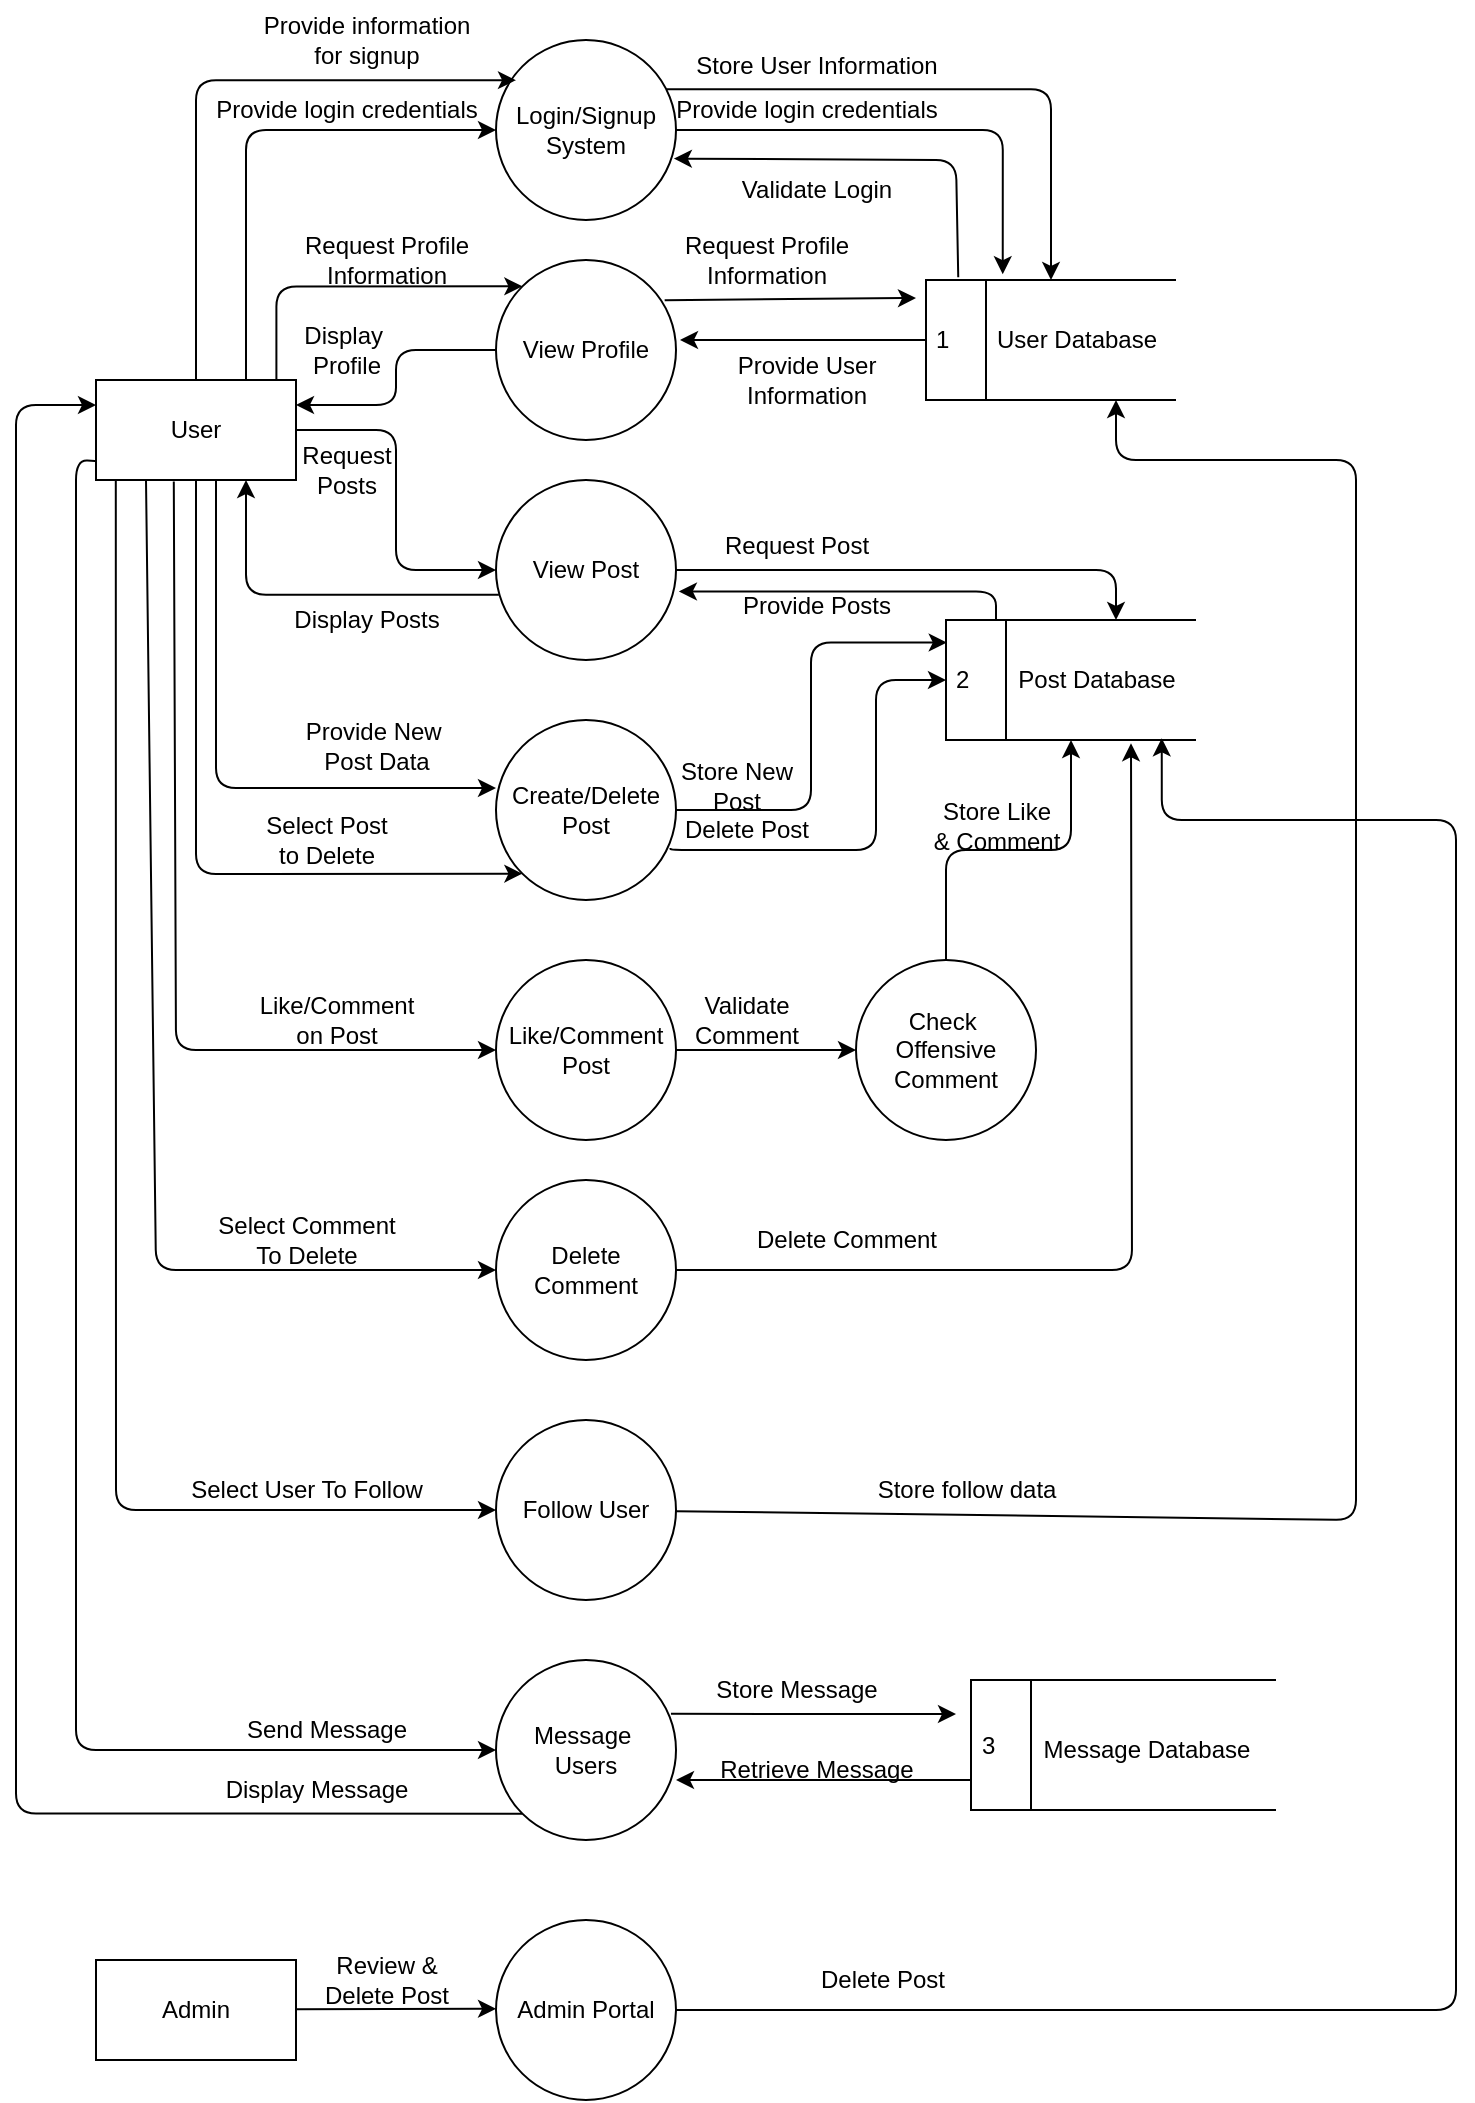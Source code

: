 <mxfile>
    <diagram id="kayLkPszCJxust2i_Jl5" name="Page-1">
        <mxGraphModel dx="1682" dy="577" grid="1" gridSize="10" guides="1" tooltips="1" connect="1" arrows="1" fold="1" page="1" pageScale="1" pageWidth="850" pageHeight="1100" math="0" shadow="0">
            <root>
                <mxCell id="0"/>
                <mxCell id="1" parent="0"/>
                <mxCell id="17" style="edgeStyle=orthogonalEdgeStyle;html=1;entryX=0.5;entryY=0;entryDx=0;entryDy=0;exitX=0.946;exitY=0.273;exitDx=0;exitDy=0;exitPerimeter=0;" edge="1" parent="1" source="2" target="11">
                    <mxGeometry relative="1" as="geometry"/>
                </mxCell>
                <mxCell id="2" value="Login/Signup&lt;div&gt;System&lt;/div&gt;" style="ellipse;whiteSpace=wrap;html=1;aspect=fixed;" vertex="1" parent="1">
                    <mxGeometry x="210" y="20" width="90" height="90" as="geometry"/>
                </mxCell>
                <mxCell id="51" style="edgeStyle=orthogonalEdgeStyle;html=1;entryX=0.75;entryY=1;entryDx=0;entryDy=0;exitX=0.016;exitY=0.638;exitDx=0;exitDy=0;exitPerimeter=0;" edge="1" parent="1" source="3" target="14">
                    <mxGeometry relative="1" as="geometry"/>
                </mxCell>
                <mxCell id="3" value="View Post" style="ellipse;whiteSpace=wrap;html=1;aspect=fixed;" vertex="1" parent="1">
                    <mxGeometry x="210" y="240" width="90" height="90" as="geometry"/>
                </mxCell>
                <mxCell id="4" value="Create/Delete Post" style="ellipse;whiteSpace=wrap;html=1;aspect=fixed;" vertex="1" parent="1">
                    <mxGeometry x="210" y="360" width="90" height="90" as="geometry"/>
                </mxCell>
                <mxCell id="64" style="edgeStyle=none;html=1;" edge="1" parent="1" source="5" target="63">
                    <mxGeometry relative="1" as="geometry"/>
                </mxCell>
                <mxCell id="5" value="Like/Comment&lt;div&gt;Post&lt;/div&gt;" style="ellipse;whiteSpace=wrap;html=1;aspect=fixed;" vertex="1" parent="1">
                    <mxGeometry x="210" y="480" width="90" height="90" as="geometry"/>
                </mxCell>
                <mxCell id="6" value="Delete Comment" style="ellipse;whiteSpace=wrap;html=1;aspect=fixed;" vertex="1" parent="1">
                    <mxGeometry x="210" y="590" width="90" height="90" as="geometry"/>
                </mxCell>
                <mxCell id="86" style="edgeStyle=orthogonalEdgeStyle;html=1;exitX=0;exitY=1;exitDx=0;exitDy=0;entryX=0;entryY=0.25;entryDx=0;entryDy=0;" edge="1" parent="1" source="7" target="14">
                    <mxGeometry relative="1" as="geometry">
                        <Array as="points">
                            <mxPoint x="-30" y="907"/>
                            <mxPoint x="-30" y="203"/>
                        </Array>
                    </mxGeometry>
                </mxCell>
                <mxCell id="7" value="Message&amp;nbsp;&lt;div&gt;Users&lt;/div&gt;" style="ellipse;whiteSpace=wrap;html=1;aspect=fixed;" vertex="1" parent="1">
                    <mxGeometry x="210" y="830" width="90" height="90" as="geometry"/>
                </mxCell>
                <mxCell id="8" value="Follow User" style="ellipse;whiteSpace=wrap;html=1;aspect=fixed;" vertex="1" parent="1">
                    <mxGeometry x="210" y="710" width="90" height="90" as="geometry"/>
                </mxCell>
                <mxCell id="36" style="edgeStyle=orthogonalEdgeStyle;html=1;entryX=1;entryY=0.25;entryDx=0;entryDy=0;" edge="1" parent="1" source="9" target="14">
                    <mxGeometry relative="1" as="geometry"/>
                </mxCell>
                <mxCell id="9" value="View Profile" style="ellipse;whiteSpace=wrap;html=1;aspect=fixed;" vertex="1" parent="1">
                    <mxGeometry x="210" y="130" width="90" height="90" as="geometry"/>
                </mxCell>
                <mxCell id="10" value="Admin Portal" style="ellipse;whiteSpace=wrap;html=1;aspect=fixed;" vertex="1" parent="1">
                    <mxGeometry x="210" y="960" width="90" height="90" as="geometry"/>
                </mxCell>
                <mxCell id="26" style="edgeStyle=none;html=1;exitX=0.129;exitY=-0.023;exitDx=0;exitDy=0;exitPerimeter=0;entryX=0.988;entryY=0.659;entryDx=0;entryDy=0;entryPerimeter=0;" edge="1" parent="1" source="11" target="2">
                    <mxGeometry relative="1" as="geometry">
                        <Array as="points">
                            <mxPoint x="440" y="80"/>
                        </Array>
                    </mxGeometry>
                </mxCell>
                <mxCell id="11" value="1" style="html=1;dashed=0;whiteSpace=wrap;shape=mxgraph.dfd.dataStoreID;align=left;spacingLeft=3;points=[[0,0],[0.5,0],[1,0],[0,0.5],[1,0.5],[0,1],[0.5,1],[1,1]];" vertex="1" parent="1">
                    <mxGeometry x="425" y="140" width="125" height="60" as="geometry"/>
                </mxCell>
                <mxCell id="12" value="User Database" style="text;html=1;align=center;verticalAlign=middle;resizable=0;points=[];autosize=1;strokeColor=none;fillColor=none;" vertex="1" parent="1">
                    <mxGeometry x="450" y="155" width="100" height="30" as="geometry"/>
                </mxCell>
                <mxCell id="15" style="edgeStyle=orthogonalEdgeStyle;html=1;exitX=0.5;exitY=0;exitDx=0;exitDy=0;entryX=0.111;entryY=0.223;entryDx=0;entryDy=0;entryPerimeter=0;" edge="1" parent="1" source="14" target="2">
                    <mxGeometry relative="1" as="geometry">
                        <mxPoint x="210" y="50" as="targetPoint"/>
                        <Array as="points">
                            <mxPoint x="60" y="40"/>
                        </Array>
                    </mxGeometry>
                </mxCell>
                <mxCell id="19" style="edgeStyle=orthogonalEdgeStyle;html=1;entryX=0;entryY=0.5;entryDx=0;entryDy=0;exitX=0.75;exitY=0;exitDx=0;exitDy=0;" edge="1" parent="1" source="14" target="2">
                    <mxGeometry relative="1" as="geometry"/>
                </mxCell>
                <mxCell id="28" style="edgeStyle=orthogonalEdgeStyle;html=1;entryX=0;entryY=0;entryDx=0;entryDy=0;exitX=0.902;exitY=0.003;exitDx=0;exitDy=0;exitPerimeter=0;" edge="1" parent="1" source="14" target="9">
                    <mxGeometry relative="1" as="geometry">
                        <Array as="points">
                            <mxPoint x="100" y="143"/>
                        </Array>
                    </mxGeometry>
                </mxCell>
                <mxCell id="38" style="edgeStyle=orthogonalEdgeStyle;html=1;" edge="1" parent="1" source="14" target="3">
                    <mxGeometry relative="1" as="geometry"/>
                </mxCell>
                <mxCell id="57" style="edgeStyle=none;html=1;entryX=0;entryY=1;entryDx=0;entryDy=0;exitX=0.5;exitY=1;exitDx=0;exitDy=0;" edge="1" parent="1" source="14" target="4">
                    <mxGeometry relative="1" as="geometry">
                        <Array as="points">
                            <mxPoint x="60" y="437"/>
                        </Array>
                    </mxGeometry>
                </mxCell>
                <mxCell id="61" style="edgeStyle=none;html=1;entryX=0;entryY=0.5;entryDx=0;entryDy=0;exitX=0.389;exitY=1.016;exitDx=0;exitDy=0;exitPerimeter=0;" edge="1" parent="1" source="14" target="5">
                    <mxGeometry relative="1" as="geometry">
                        <Array as="points">
                            <mxPoint x="50" y="525"/>
                        </Array>
                    </mxGeometry>
                </mxCell>
                <mxCell id="69" style="edgeStyle=none;html=1;exitX=0.25;exitY=1;exitDx=0;exitDy=0;entryX=0;entryY=0.5;entryDx=0;entryDy=0;" edge="1" parent="1" source="14" target="6">
                    <mxGeometry relative="1" as="geometry">
                        <Array as="points">
                            <mxPoint x="40" y="635"/>
                        </Array>
                    </mxGeometry>
                </mxCell>
                <mxCell id="74" style="edgeStyle=none;html=1;exitX=0.099;exitY=0.927;exitDx=0;exitDy=0;entryX=0;entryY=0.5;entryDx=0;entryDy=0;exitPerimeter=0;" edge="1" parent="1" source="14" target="8">
                    <mxGeometry relative="1" as="geometry">
                        <Array as="points">
                            <mxPoint x="20" y="755"/>
                        </Array>
                    </mxGeometry>
                </mxCell>
                <mxCell id="80" style="edgeStyle=none;html=1;entryX=0;entryY=0.5;entryDx=0;entryDy=0;exitX=0.013;exitY=0.812;exitDx=0;exitDy=0;exitPerimeter=0;" edge="1" parent="1" source="14" target="7">
                    <mxGeometry relative="1" as="geometry">
                        <Array as="points">
                            <mxPoint y="230"/>
                            <mxPoint y="875"/>
                        </Array>
                    </mxGeometry>
                </mxCell>
                <mxCell id="14" value="User" style="html=1;dashed=0;whiteSpace=wrap;" vertex="1" parent="1">
                    <mxGeometry x="10" y="190" width="100" height="50" as="geometry"/>
                </mxCell>
                <mxCell id="16" value="Provide information&lt;div&gt;for signup&lt;/div&gt;" style="text;html=1;align=center;verticalAlign=middle;resizable=0;points=[];autosize=1;strokeColor=none;fillColor=none;" vertex="1" parent="1">
                    <mxGeometry x="80" width="130" height="40" as="geometry"/>
                </mxCell>
                <mxCell id="18" value="Store User Information" style="text;html=1;align=center;verticalAlign=middle;resizable=0;points=[];autosize=1;strokeColor=none;fillColor=none;" vertex="1" parent="1">
                    <mxGeometry x="300" y="18" width="140" height="30" as="geometry"/>
                </mxCell>
                <mxCell id="20" value="Provide login credentials" style="text;html=1;align=center;verticalAlign=middle;resizable=0;points=[];autosize=1;strokeColor=none;fillColor=none;" vertex="1" parent="1">
                    <mxGeometry x="60" y="40" width="150" height="30" as="geometry"/>
                </mxCell>
                <mxCell id="21" style="edgeStyle=orthogonalEdgeStyle;html=1;exitX=1;exitY=0.5;exitDx=0;exitDy=0;entryX=0.307;entryY=-0.048;entryDx=0;entryDy=0;entryPerimeter=0;" edge="1" parent="1" source="2" target="11">
                    <mxGeometry relative="1" as="geometry"/>
                </mxCell>
                <mxCell id="22" value="Provide login credentials" style="text;html=1;align=center;verticalAlign=middle;resizable=0;points=[];autosize=1;strokeColor=none;fillColor=none;" vertex="1" parent="1">
                    <mxGeometry x="290" y="40" width="150" height="30" as="geometry"/>
                </mxCell>
                <mxCell id="27" value="Validate Login" style="text;html=1;align=center;verticalAlign=middle;resizable=0;points=[];autosize=1;strokeColor=none;fillColor=none;" vertex="1" parent="1">
                    <mxGeometry x="320" y="80" width="100" height="30" as="geometry"/>
                </mxCell>
                <mxCell id="29" value="Request Profile&lt;div&gt;Information&lt;/div&gt;" style="text;html=1;align=center;verticalAlign=middle;resizable=0;points=[];autosize=1;strokeColor=none;fillColor=none;" vertex="1" parent="1">
                    <mxGeometry x="100" y="110" width="110" height="40" as="geometry"/>
                </mxCell>
                <mxCell id="30" style="edgeStyle=none;html=1;exitX=0.937;exitY=0.223;exitDx=0;exitDy=0;exitPerimeter=0;" edge="1" parent="1" source="9">
                    <mxGeometry relative="1" as="geometry">
                        <mxPoint x="420" y="149" as="targetPoint"/>
                    </mxGeometry>
                </mxCell>
                <mxCell id="32" value="Request Profile&lt;div&gt;Information&lt;/div&gt;" style="text;html=1;align=center;verticalAlign=middle;resizable=0;points=[];autosize=1;strokeColor=none;fillColor=none;" vertex="1" parent="1">
                    <mxGeometry x="290" y="110" width="110" height="40" as="geometry"/>
                </mxCell>
                <mxCell id="33" style="edgeStyle=none;html=1;" edge="1" parent="1" source="11">
                    <mxGeometry relative="1" as="geometry">
                        <mxPoint x="302" y="170" as="targetPoint"/>
                    </mxGeometry>
                </mxCell>
                <mxCell id="35" value="Provide User&lt;div&gt;Information&lt;/div&gt;" style="text;html=1;align=center;verticalAlign=middle;resizable=0;points=[];autosize=1;strokeColor=none;fillColor=none;" vertex="1" parent="1">
                    <mxGeometry x="320" y="170" width="90" height="40" as="geometry"/>
                </mxCell>
                <mxCell id="37" value="Display&amp;nbsp;&lt;div&gt;Profile&lt;/div&gt;" style="text;html=1;align=center;verticalAlign=middle;resizable=0;points=[];autosize=1;strokeColor=none;fillColor=none;" vertex="1" parent="1">
                    <mxGeometry x="100" y="155" width="70" height="40" as="geometry"/>
                </mxCell>
                <mxCell id="42" value="Request&lt;div&gt;Posts&lt;/div&gt;" style="text;html=1;align=center;verticalAlign=middle;resizable=0;points=[];autosize=1;strokeColor=none;fillColor=none;" vertex="1" parent="1">
                    <mxGeometry x="100" y="215" width="70" height="40" as="geometry"/>
                </mxCell>
                <mxCell id="44" value="2" style="html=1;dashed=0;whiteSpace=wrap;shape=mxgraph.dfd.dataStoreID;align=left;spacingLeft=3;points=[[0,0],[0.5,0],[1,0],[0,0.5],[1,0.5],[0,1],[0.5,1],[1,1]];" vertex="1" parent="1">
                    <mxGeometry x="435" y="310" width="125" height="60" as="geometry"/>
                </mxCell>
                <mxCell id="45" value="Post Database" style="text;html=1;align=center;verticalAlign=middle;resizable=0;points=[];autosize=1;strokeColor=none;fillColor=none;" vertex="1" parent="1">
                    <mxGeometry x="460" y="325" width="100" height="30" as="geometry"/>
                </mxCell>
                <mxCell id="46" style="edgeStyle=orthogonalEdgeStyle;html=1;entryX=0.68;entryY=0;entryDx=0;entryDy=0;entryPerimeter=0;" edge="1" parent="1" source="3" target="44">
                    <mxGeometry relative="1" as="geometry"/>
                </mxCell>
                <mxCell id="47" value="Request Post" style="text;html=1;align=center;verticalAlign=middle;resizable=0;points=[];autosize=1;strokeColor=none;fillColor=none;" vertex="1" parent="1">
                    <mxGeometry x="310" y="258" width="100" height="30" as="geometry"/>
                </mxCell>
                <mxCell id="48" style="edgeStyle=orthogonalEdgeStyle;html=1;entryX=1.016;entryY=0.619;entryDx=0;entryDy=0;entryPerimeter=0;exitX=0.2;exitY=0;exitDx=0;exitDy=0;exitPerimeter=0;" edge="1" parent="1" source="44" target="3">
                    <mxGeometry relative="1" as="geometry">
                        <mxPoint x="450" y="300" as="sourcePoint"/>
                    </mxGeometry>
                </mxCell>
                <mxCell id="50" value="Provide Posts" style="text;html=1;align=center;verticalAlign=middle;resizable=0;points=[];autosize=1;strokeColor=none;fillColor=none;" vertex="1" parent="1">
                    <mxGeometry x="320" y="288" width="100" height="30" as="geometry"/>
                </mxCell>
                <mxCell id="52" value="Display Posts" style="text;html=1;align=center;verticalAlign=middle;resizable=0;points=[];autosize=1;strokeColor=none;fillColor=none;" vertex="1" parent="1">
                    <mxGeometry x="95" y="295" width="100" height="30" as="geometry"/>
                </mxCell>
                <mxCell id="53" style="edgeStyle=none;html=1;exitX=0.5;exitY=1;exitDx=0;exitDy=0;" edge="1" parent="1">
                    <mxGeometry relative="1" as="geometry">
                        <mxPoint x="70" y="240" as="sourcePoint"/>
                        <mxPoint x="210" y="394" as="targetPoint"/>
                        <Array as="points">
                            <mxPoint x="70" y="320"/>
                            <mxPoint x="70" y="394"/>
                        </Array>
                    </mxGeometry>
                </mxCell>
                <mxCell id="54" value="Provide New&amp;nbsp;&lt;div&gt;Post Data&lt;/div&gt;" style="text;html=1;align=center;verticalAlign=middle;resizable=0;points=[];autosize=1;strokeColor=none;fillColor=none;" vertex="1" parent="1">
                    <mxGeometry x="105" y="353" width="90" height="40" as="geometry"/>
                </mxCell>
                <mxCell id="55" style="edgeStyle=orthogonalEdgeStyle;html=1;entryX=0.003;entryY=0.188;entryDx=0;entryDy=0;entryPerimeter=0;" edge="1" parent="1" source="4" target="44">
                    <mxGeometry relative="1" as="geometry"/>
                </mxCell>
                <mxCell id="56" value="Store New&lt;div&gt;Post&lt;/div&gt;" style="text;html=1;align=center;verticalAlign=middle;resizable=0;points=[];autosize=1;strokeColor=none;fillColor=none;" vertex="1" parent="1">
                    <mxGeometry x="290" y="373" width="80" height="40" as="geometry"/>
                </mxCell>
                <mxCell id="58" value="Select Post&lt;div&gt;to Delete&lt;/div&gt;" style="text;html=1;align=center;verticalAlign=middle;resizable=0;points=[];autosize=1;strokeColor=none;fillColor=none;" vertex="1" parent="1">
                    <mxGeometry x="85" y="400" width="80" height="40" as="geometry"/>
                </mxCell>
                <mxCell id="59" style="edgeStyle=orthogonalEdgeStyle;html=1;entryX=0;entryY=0.5;entryDx=0;entryDy=0;" edge="1" parent="1" target="44">
                    <mxGeometry relative="1" as="geometry">
                        <mxPoint x="297.24" y="424" as="sourcePoint"/>
                        <mxPoint x="432.24" y="340" as="targetPoint"/>
                        <Array as="points">
                            <mxPoint x="297" y="425"/>
                            <mxPoint x="400" y="425"/>
                            <mxPoint x="400" y="340"/>
                        </Array>
                    </mxGeometry>
                </mxCell>
                <mxCell id="60" value="Delete Post" style="text;html=1;align=center;verticalAlign=middle;resizable=0;points=[];autosize=1;strokeColor=none;fillColor=none;" vertex="1" parent="1">
                    <mxGeometry x="290" y="400" width="90" height="30" as="geometry"/>
                </mxCell>
                <mxCell id="62" value="Like/Comment&lt;div&gt;on Post&lt;/div&gt;" style="text;html=1;align=center;verticalAlign=middle;resizable=0;points=[];autosize=1;strokeColor=none;fillColor=none;" vertex="1" parent="1">
                    <mxGeometry x="80" y="490" width="100" height="40" as="geometry"/>
                </mxCell>
                <mxCell id="66" style="edgeStyle=orthogonalEdgeStyle;html=1;entryX=0.5;entryY=1;entryDx=0;entryDy=0;" edge="1" parent="1" source="63" target="44">
                    <mxGeometry relative="1" as="geometry"/>
                </mxCell>
                <mxCell id="63" value="Check&amp;nbsp;&lt;div&gt;Offensive&lt;/div&gt;&lt;div&gt;Comment&lt;/div&gt;" style="ellipse;whiteSpace=wrap;html=1;aspect=fixed;" vertex="1" parent="1">
                    <mxGeometry x="390" y="480" width="90" height="90" as="geometry"/>
                </mxCell>
                <mxCell id="65" value="Validate&lt;div&gt;Comment&lt;/div&gt;" style="text;html=1;align=center;verticalAlign=middle;resizable=0;points=[];autosize=1;strokeColor=none;fillColor=none;" vertex="1" parent="1">
                    <mxGeometry x="295" y="490" width="80" height="40" as="geometry"/>
                </mxCell>
                <mxCell id="67" value="Store Like&lt;div&gt;&amp;amp; Comment&lt;/div&gt;" style="text;html=1;align=center;verticalAlign=middle;resizable=0;points=[];autosize=1;strokeColor=none;fillColor=none;" vertex="1" parent="1">
                    <mxGeometry x="415" y="393" width="90" height="40" as="geometry"/>
                </mxCell>
                <mxCell id="70" value="Select Comment&lt;br&gt;To Delete" style="text;html=1;align=center;verticalAlign=middle;resizable=0;points=[];autosize=1;strokeColor=none;fillColor=none;" vertex="1" parent="1">
                    <mxGeometry x="60" y="600" width="110" height="40" as="geometry"/>
                </mxCell>
                <mxCell id="71" style="edgeStyle=none;html=1;entryX=0.74;entryY=1.027;entryDx=0;entryDy=0;entryPerimeter=0;" edge="1" parent="1" source="6" target="44">
                    <mxGeometry relative="1" as="geometry">
                        <Array as="points">
                            <mxPoint x="528" y="635"/>
                        </Array>
                    </mxGeometry>
                </mxCell>
                <mxCell id="72" value="Delete Comment" style="text;html=1;align=center;verticalAlign=middle;resizable=0;points=[];autosize=1;strokeColor=none;fillColor=none;" vertex="1" parent="1">
                    <mxGeometry x="330" y="605" width="110" height="30" as="geometry"/>
                </mxCell>
                <mxCell id="75" value="Select User To Follow" style="text;html=1;align=center;verticalAlign=middle;resizable=0;points=[];autosize=1;strokeColor=none;fillColor=none;" vertex="1" parent="1">
                    <mxGeometry x="45" y="730" width="140" height="30" as="geometry"/>
                </mxCell>
                <mxCell id="76" style="edgeStyle=none;html=1;" edge="1" parent="1" source="8">
                    <mxGeometry relative="1" as="geometry">
                        <mxPoint x="520" y="200" as="targetPoint"/>
                        <Array as="points">
                            <mxPoint x="640" y="760"/>
                            <mxPoint x="640" y="230"/>
                            <mxPoint x="520" y="230"/>
                        </Array>
                    </mxGeometry>
                </mxCell>
                <mxCell id="77" value="Store follow data" style="text;html=1;align=center;verticalAlign=middle;resizable=0;points=[];autosize=1;strokeColor=none;fillColor=none;" vertex="1" parent="1">
                    <mxGeometry x="390" y="730" width="110" height="30" as="geometry"/>
                </mxCell>
                <mxCell id="84" style="edgeStyle=none;html=1;exitX=0;exitY=0.5;exitDx=0;exitDy=0;" edge="1" parent="1">
                    <mxGeometry relative="1" as="geometry">
                        <mxPoint x="447.5" y="890" as="sourcePoint"/>
                        <mxPoint x="300" y="890" as="targetPoint"/>
                    </mxGeometry>
                </mxCell>
                <mxCell id="78" value="3" style="html=1;dashed=0;whiteSpace=wrap;shape=mxgraph.dfd.dataStoreID;align=left;spacingLeft=3;points=[[0,0],[0.5,0],[1,0],[0,0.5],[1,0.5],[0,1],[0.5,1],[1,1]];" vertex="1" parent="1">
                    <mxGeometry x="447.5" y="840" width="152.5" height="65" as="geometry"/>
                </mxCell>
                <mxCell id="79" value="Message Database" style="text;html=1;align=center;verticalAlign=middle;resizable=0;points=[];autosize=1;strokeColor=none;fillColor=none;" vertex="1" parent="1">
                    <mxGeometry x="470" y="860" width="130" height="30" as="geometry"/>
                </mxCell>
                <mxCell id="81" value="Send Message" style="text;html=1;align=center;verticalAlign=middle;resizable=0;points=[];autosize=1;strokeColor=none;fillColor=none;" vertex="1" parent="1">
                    <mxGeometry x="75" y="850" width="100" height="30" as="geometry"/>
                </mxCell>
                <mxCell id="82" style="edgeStyle=none;html=1;exitX=0.972;exitY=0.299;exitDx=0;exitDy=0;exitPerimeter=0;" edge="1" parent="1" source="7">
                    <mxGeometry relative="1" as="geometry">
                        <mxPoint x="440" y="857" as="targetPoint"/>
                    </mxGeometry>
                </mxCell>
                <mxCell id="83" value="Store Message" style="text;html=1;align=center;verticalAlign=middle;resizable=0;points=[];autosize=1;strokeColor=none;fillColor=none;" vertex="1" parent="1">
                    <mxGeometry x="310" y="830" width="100" height="30" as="geometry"/>
                </mxCell>
                <mxCell id="85" value="Retrieve Message" style="text;html=1;align=center;verticalAlign=middle;resizable=0;points=[];autosize=1;strokeColor=none;fillColor=none;" vertex="1" parent="1">
                    <mxGeometry x="310" y="870" width="120" height="30" as="geometry"/>
                </mxCell>
                <mxCell id="87" value="Display Message" style="text;html=1;align=center;verticalAlign=middle;resizable=0;points=[];autosize=1;strokeColor=none;fillColor=none;" vertex="1" parent="1">
                    <mxGeometry x="65" y="880" width="110" height="30" as="geometry"/>
                </mxCell>
                <mxCell id="89" value="Admin" style="html=1;dashed=0;whiteSpace=wrap;" vertex="1" parent="1">
                    <mxGeometry x="10" y="980" width="100" height="50" as="geometry"/>
                </mxCell>
                <mxCell id="90" style="edgeStyle=none;html=1;exitX=1;exitY=0.244;exitDx=0;exitDy=0;exitPerimeter=0;" edge="1" parent="1">
                    <mxGeometry relative="1" as="geometry">
                        <mxPoint x="110" y="1004.61" as="sourcePoint"/>
                        <mxPoint x="210" y="1004.41" as="targetPoint"/>
                    </mxGeometry>
                </mxCell>
                <mxCell id="91" value="Review &amp;amp;&lt;div&gt;Delete Post&lt;/div&gt;" style="text;html=1;align=center;verticalAlign=middle;resizable=0;points=[];autosize=1;strokeColor=none;fillColor=none;" vertex="1" parent="1">
                    <mxGeometry x="110" y="970" width="90" height="40" as="geometry"/>
                </mxCell>
                <mxCell id="92" style="edgeStyle=orthogonalEdgeStyle;html=1;entryX=0.863;entryY=0.986;entryDx=0;entryDy=0;entryPerimeter=0;" edge="1" parent="1" source="10" target="44">
                    <mxGeometry relative="1" as="geometry">
                        <Array as="points">
                            <mxPoint x="690" y="1005"/>
                            <mxPoint x="690" y="410"/>
                            <mxPoint x="543" y="410"/>
                        </Array>
                    </mxGeometry>
                </mxCell>
                <mxCell id="93" value="Delete Post" style="text;html=1;align=center;verticalAlign=middle;resizable=0;points=[];autosize=1;strokeColor=none;fillColor=none;" vertex="1" parent="1">
                    <mxGeometry x="357.5" y="975" width="90" height="30" as="geometry"/>
                </mxCell>
            </root>
        </mxGraphModel>
    </diagram>
</mxfile>
